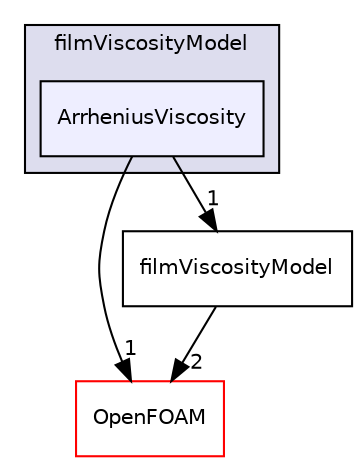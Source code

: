 digraph "src/regionModels/surfaceFilmModels/submodels/thermo/filmViscosityModel/ArrheniusViscosity" {
  bgcolor=transparent;
  compound=true
  node [ fontsize="10", fontname="Helvetica"];
  edge [ labelfontsize="10", labelfontname="Helvetica"];
  subgraph clusterdir_211a3eb45955e8c66b497f79e68b0f11 {
    graph [ bgcolor="#ddddee", pencolor="black", label="filmViscosityModel" fontname="Helvetica", fontsize="10", URL="dir_211a3eb45955e8c66b497f79e68b0f11.html"]
  dir_5abc2f1e79642ca848e8814e22917ef9 [shape=box, label="ArrheniusViscosity", style="filled", fillcolor="#eeeeff", pencolor="black", URL="dir_5abc2f1e79642ca848e8814e22917ef9.html"];
  }
  dir_c5473ff19b20e6ec4dfe5c310b3778a8 [shape=box label="OpenFOAM" color="red" URL="dir_c5473ff19b20e6ec4dfe5c310b3778a8.html"];
  dir_1efdbd268e6ff0c5950b585f55a8389d [shape=box label="filmViscosityModel" URL="dir_1efdbd268e6ff0c5950b585f55a8389d.html"];
  dir_5abc2f1e79642ca848e8814e22917ef9->dir_c5473ff19b20e6ec4dfe5c310b3778a8 [headlabel="1", labeldistance=1.5 headhref="dir_002589_001950.html"];
  dir_5abc2f1e79642ca848e8814e22917ef9->dir_1efdbd268e6ff0c5950b585f55a8389d [headlabel="1", labeldistance=1.5 headhref="dir_002589_002591.html"];
  dir_1efdbd268e6ff0c5950b585f55a8389d->dir_c5473ff19b20e6ec4dfe5c310b3778a8 [headlabel="2", labeldistance=1.5 headhref="dir_002591_001950.html"];
}
